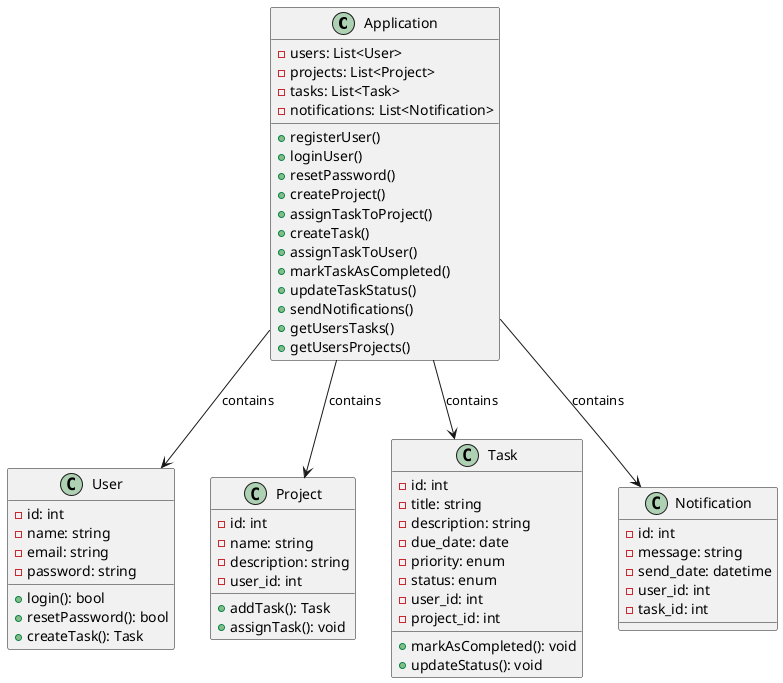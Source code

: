 @startuml clases
class Application {
    - users: List<User>
    - projects: List<Project>
    - tasks: List<Task>
    - notifications: List<Notification>
    + registerUser()
    + loginUser()
    + resetPassword()
    + createProject()
    + assignTaskToProject()
    + createTask()
    + assignTaskToUser()
    + markTaskAsCompleted()
    + updateTaskStatus()
    + sendNotifications()
    + getUsersTasks()
    + getUsersProjects()
}

class User {
    - id: int
    - name: string
    - email: string
    - password: string
    + login(): bool
    + resetPassword(): bool
    + createTask(): Task
}

class Project {
    - id: int
    - name: string
    - description: string
    - user_id: int
    + addTask(): Task
    + assignTask(): void
}

class Task {
    - id: int
    - title: string
    - description: string
    - due_date: date
    - priority: enum
    - status: enum
    - user_id: int
    - project_id: int
    + markAsCompleted(): void
    + updateStatus(): void
}

class Notification {
    - id: int
    - message: string
    - send_date: datetime
    - user_id: int
    - task_id: int
}

Application --> User : contains
Application --> Project : contains
Application --> Task : contains
Application --> Notification : contains
@enduml
